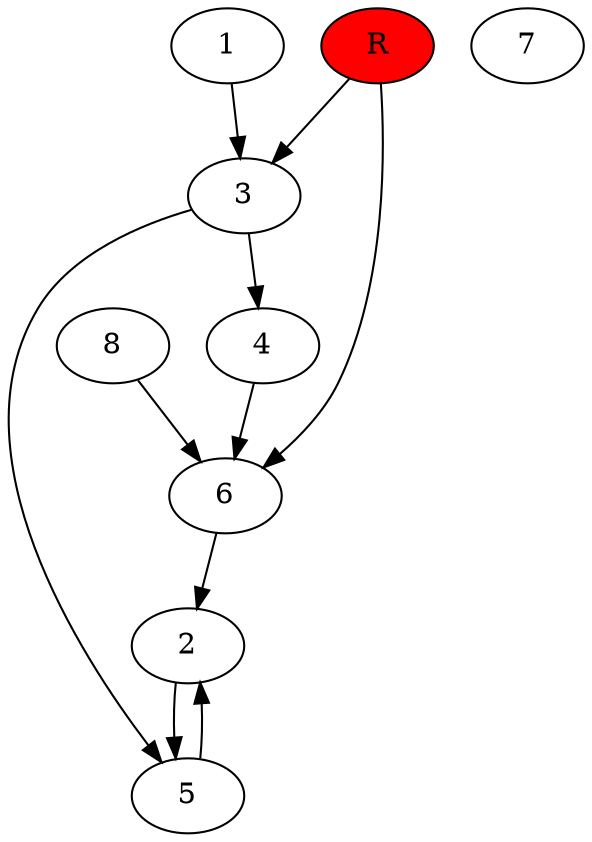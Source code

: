 digraph prb31834 {
	1
	2
	3
	4
	5
	6
	7
	8
	R [fillcolor="#ff0000" style=filled]
	1 -> 3
	2 -> 5
	3 -> 4
	3 -> 5
	4 -> 6
	5 -> 2
	6 -> 2
	8 -> 6
	R -> 3
	R -> 6
}
